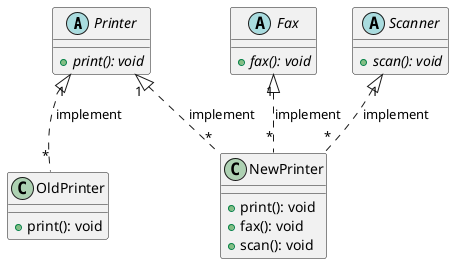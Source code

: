 @startuml Printer

abstract class Printer {
  {abstract} + print(): void
}

abstract class Fax {
  {abstract} + fax(): void
}

abstract class Scanner {
  {abstract} + scan(): void
}

class OldPrinter {
  + print(): void
}

class NewPrinter {
  + print(): void
  + fax(): void
  + scan(): void
}

Printer "1" <|.. "*" OldPrinter: implement
Printer "1" <|.. "*" NewPrinter: implement
Fax "1" <|.. "*" NewPrinter: implement
Scanner "1" <|.. "*" NewPrinter: implement

@enduml